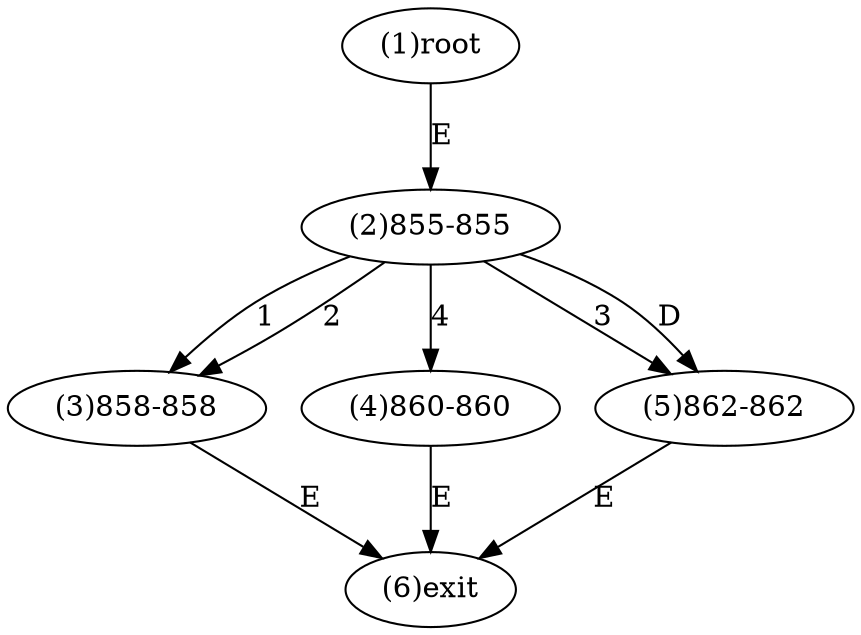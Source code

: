 digraph "" { 
1[ label="(1)root"];
2[ label="(2)855-855"];
3[ label="(3)858-858"];
4[ label="(4)860-860"];
5[ label="(5)862-862"];
6[ label="(6)exit"];
1->2[ label="E"];
2->3[ label="1"];
2->3[ label="2"];
2->5[ label="3"];
2->4[ label="4"];
2->5[ label="D"];
3->6[ label="E"];
4->6[ label="E"];
5->6[ label="E"];
}